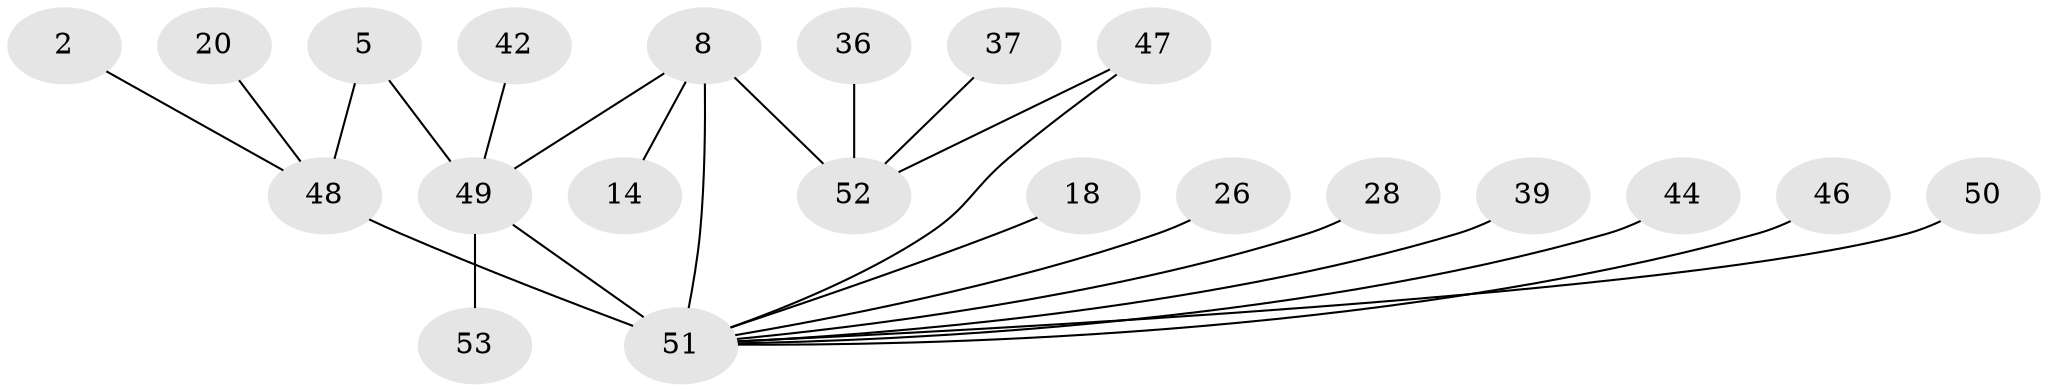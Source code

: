 // original degree distribution, {7: 0.03773584905660377, 1: 0.37735849056603776, 16: 0.018867924528301886, 3: 0.1320754716981132, 2: 0.3018867924528302, 8: 0.018867924528301886, 4: 0.07547169811320754, 10: 0.018867924528301886, 5: 0.018867924528301886}
// Generated by graph-tools (version 1.1) at 2025/50/03/04/25 21:50:41]
// undirected, 21 vertices, 23 edges
graph export_dot {
graph [start="1"]
  node [color=gray90,style=filled];
  2;
  5;
  8 [super="+7"];
  14;
  18;
  20;
  26;
  28;
  36;
  37;
  39;
  42;
  44;
  46;
  47 [super="+45"];
  48 [super="+1+38"];
  49 [super="+33+17+19+22+43"];
  50 [super="+23"];
  51 [super="+25+11+13+27+3"];
  52 [super="+12+29+34+41"];
  53;
  2 -- 48;
  5 -- 48;
  5 -- 49;
  8 -- 14;
  8 -- 52 [weight=4];
  8 -- 51 [weight=2];
  8 -- 49 [weight=2];
  18 -- 51;
  20 -- 48;
  26 -- 51;
  28 -- 51;
  36 -- 52;
  37 -- 52;
  39 -- 51;
  42 -- 49 [weight=2];
  44 -- 51;
  46 -- 51;
  47 -- 51;
  47 -- 52;
  48 -- 51 [weight=4];
  49 -- 51 [weight=6];
  49 -- 53;
  50 -- 51;
}

